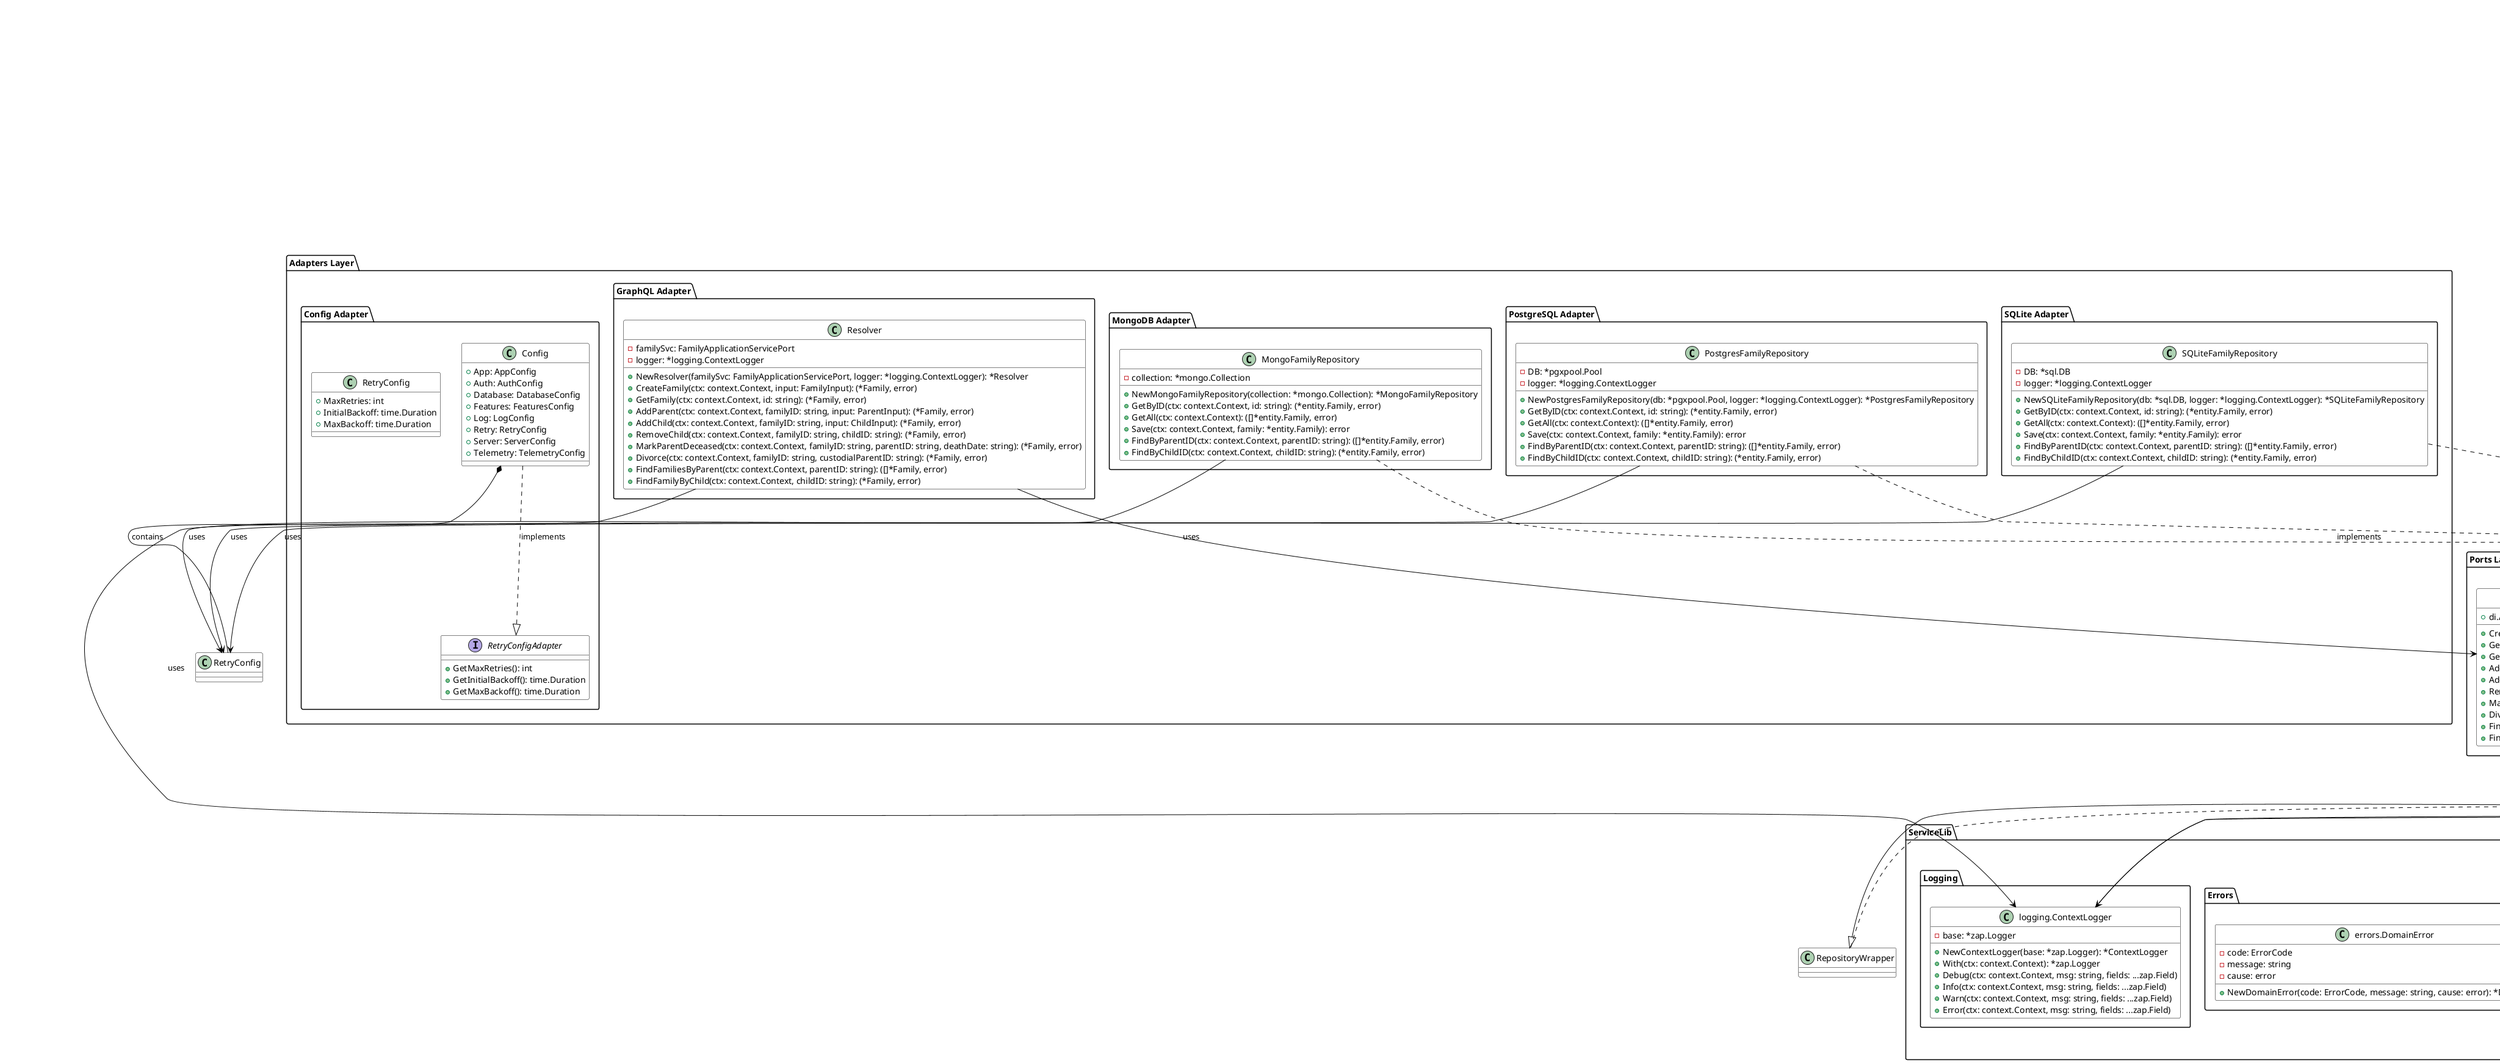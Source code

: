 @startuml SDD Class Diagram

skinparam class {
  BackgroundColor white
  ArrowColor black
  BorderColor black
}

package "ServiceLib" {
  package "ValueObjects" {
    class "identification.ID" as ID {
      -value: string
      +NewID(id: string): (ID, error)
      +GenerateID(): ID
      +String(): string
      +Equals(other: ID): bool
      +IsEmpty(): bool
    }

    class "identification.Name" as Name {
      -value: string
      +NewName(name: string): (Name, error)
      +String(): string
      +Equals(other: Name): bool
      +IsEmpty(): bool
    }

    class "identification.DateOfBirth" as DateOfBirth {
      -date: time.Time
      +NewDateOfBirth(year, month, day: int): (DateOfBirth, error)
      +String(): string
      +Equals(other: DateOfBirth): bool
      +IsEmpty(): bool
      +Date(): time.Time
    }

    class "identification.DateOfDeath" as DateOfDeath {
      -date: time.Time
      +NewDateOfDeath(year, month, day: int): (DateOfDeath, error)
      +String(): string
      +Equals(other: DateOfDeath): bool
      +IsEmpty(): bool
      +Date(): time.Time
    }
  }

  package "Retry" {
    class "retry.Config" as RetryConfig {
      -maxRetries: int
      -initialBackoff: time.Duration
      -maxBackoff: time.Duration
      +DefaultConfig(): Config
      +WithMaxRetries(maxRetries: int): Config
      +WithInitialBackoff(initialBackoff: time.Duration): Config
      +WithMaxBackoff(maxBackoff: time.Duration): Config
      +MaxRetries(): int
      +InitialBackoff(): time.Duration
      +MaxBackoff(): time.Duration
    }

    class "retry.Do" as RetryDo {
      +Do(ctx: context.Context, operation: Operation, config: Config, isRetryable: IsRetryableFunc): error
    }
  }

  package "Repository" {
    interface "repository.Repository<T>" as ServiceLibRepository {
      +GetByID(ctx: context.Context, id: string): (T, error)
      +GetAll(ctx: context.Context): ([]T, error)
      +Save(ctx: context.Context, entity: T): error
    }
  }

  package "RepositoryWrapper" {
    interface "repositorywrapper.Repository<T>" as RepositoryWrapper {
      +GetByID(ctx: context.Context, id: string): (T, error)
      +GetAll(ctx: context.Context): ([]T, error)
      +Save(ctx: context.Context, entity: T): error
    }
  }

  package "DI" {
    interface "di.ApplicationService" as ServiceLibApplicationService {
      +GetID(): string
    }
  }

  package "Validation" {
    class "validation.ValidationResult" as ValidationResult {
      -errors: *errors.ValidationErrors
      +NewValidationResult(): *ValidationResult
      +AddError(msg, field: string)
      +IsValid(): bool
      +Error(): error
    }
  }

  package "Errors" {
    class "errors.ValidationError" as ValidationError {
      -message: string
      -field: string
      -cause: error
      +NewValidationError(message, field: string, cause: error): *ValidationError
    }

    class "errors.DomainError" as DomainError {
      -code: ErrorCode
      -message: string
      -cause: error
      +NewDomainError(code: ErrorCode, message: string, cause: error): *DomainError
    }
  }

  package "Logging" {
    class "logging.ContextLogger" as ContextLogger {
      -base: *zap.Logger
      +NewContextLogger(base: *zap.Logger): *ContextLogger
      +With(ctx: context.Context): *zap.Logger
      +Debug(ctx: context.Context, msg: string, fields: ...zap.Field)
      +Info(ctx: context.Context, msg: string, fields: ...zap.Field)
      +Warn(ctx: context.Context, msg: string, fields: ...zap.Field)
      +Error(ctx: context.Context, msg: string, fields: ...zap.Field)
    }
  }
}

package "Domain Layer" {
  package "Family Aggregate" {
    class Family {
      -id: string
      -status: Status
      -parents: []*Parent
      -children: []*Child
      +NewFamily(id: string, status: Status, parents: []*Parent, children: []*Child): (*Family, error)
      +Validate(): error
      +ID(): string
      +Status(): Status
      +Parents(): []*Parent
      +Children(): []*Child
      +AddParent(parent: *Parent): error
      +AddChild(child: *Child): error
      +RemoveChild(childID: string): error
      +MarkParentDeceased(parentID: string, deathDate: time.Time): error
      +Divorce(custodialParentID: string): (*Family, error)
      +ToDTO(): FamilyDTO
    }

    class Parent {
      -id: identification.ID
      -firstName: identification.Name
      -lastName: identification.Name
      -birthDate: identification.DateOfBirth
      -deathDate: *identification.DateOfDeath
      +NewParent(id, firstName, lastName: string, birthDate: time.Time, deathDate: *time.Time): (*Parent, error)
      +Validate(): error
      +ID(): string
      +FirstName(): string
      +LastName(): string
      +BirthDate(): time.Time
      +DeathDate(): *time.Time
      +MarkDeceased(deathDate: time.Time): error
      +Equals(other: *Parent): bool
      +ToDTO(): ParentDTO
    }

    class Child {
      -id: identification.ID
      -firstName: identification.Name
      -lastName: identification.Name
      -birthDate: identification.DateOfBirth
      -deathDate: *identification.DateOfDeath
      +NewChild(id, firstName, lastName: string, birthDate: time.Time, deathDate: *time.Time): (*Child, error)
      +Validate(): error
      +ID(): string
      +FirstName(): string
      +LastName(): string
      +BirthDate(): time.Time
      +DeathDate(): *time.Time
      +MarkDeceased(deathDate: time.Time): error
      +Equals(other: *Child): bool
      +ToDTO(): ChildDTO
    }

    enum Status {
      SINGLE
      MARRIED
      DIVORCED
      WIDOWED
      ABANDONED
    }
  }

  package "Domain Services" {
    class FamilyDomainService {
      -repo: FamilyRepository
      -logger: *logging.ContextLogger
      +NewFamilyDomainService(repo: FamilyRepository, logger: *logging.ContextLogger): *FamilyDomainService
      +CreateFamily(ctx: context.Context, dto: entity.FamilyDTO): (*entity.FamilyDTO, error)
      +GetFamily(ctx: context.Context, id: string): (*entity.FamilyDTO, error)
      +AddParent(ctx: context.Context, familyID: string, parentDTO: entity.ParentDTO): (*entity.FamilyDTO, error)
      +AddChild(ctx: context.Context, familyID: string, childDTO: entity.ChildDTO): (*entity.FamilyDTO, error)
      +RemoveChild(ctx: context.Context, familyID: string, childID: string): (*entity.FamilyDTO, error)
      +MarkParentDeceased(ctx: context.Context, familyID: string, parentID: string, deathDate: time.Time): (*entity.FamilyDTO, error)
      +Divorce(ctx: context.Context, familyID: string, custodialParentID: string): (*entity.FamilyDTO, error)
    }
  }
}

package "Application Layer" {
  class FamilyApplicationService {
    -familyService: *domainservices.FamilyDomainService
    -familyRepo: domainports.FamilyRepository
    -logger: *logging.ContextLogger
    +NewFamilyApplicationService(familyService: *domainservices.FamilyDomainService, familyRepo: domainports.FamilyRepository, logger: *logging.ContextLogger): *FamilyApplicationService
    +Create(ctx: context.Context, dto: *entity.FamilyDTO): (*entity.FamilyDTO, error)
    +GetByID(ctx: context.Context, id: string): (*entity.FamilyDTO, error)
    +GetAll(ctx: context.Context): ([]*entity.FamilyDTO, error)
    +AddParent(ctx: context.Context, familyID: string, parentDTO: entity.ParentDTO): (*entity.FamilyDTO, error)
    +AddChild(ctx: context.Context, familyID: string, childDTO: entity.ChildDTO): (*entity.FamilyDTO, error)
    +RemoveChild(ctx: context.Context, familyID: string, childID: string): (*entity.FamilyDTO, error)
    +MarkParentDeceased(ctx: context.Context, familyID: string, parentID: string, deathDate: time.Time): (*entity.FamilyDTO, error)
    +Divorce(ctx: context.Context, familyID: string, custodialParentID: string): (*entity.FamilyDTO, error)
    +FindFamiliesByParent(ctx: context.Context, parentID: string): ([]*entity.FamilyDTO, error)
    +FindFamilyByChild(ctx: context.Context, childID: string): (*entity.FamilyDTO, error)
    +GetID(): string
  }

  class FamilyDTO {
    +ID: string
    +Status: string
    +Parents: []ParentDTO
    +Children: []ChildDTO
    +ParentCount: int
    +ChildrenCount: int
  }

  class ParentDTO {
    +ID: string
    +FirstName: string
    +LastName: string
    +BirthDate: time.Time
    +DeathDate: *time.Time
  }

  class ChildDTO {
    +ID: string
    +FirstName: string
    +LastName: string
    +BirthDate: time.Time
    +DeathDate: *time.Time
  }
}

package "Ports Layer" {
  interface FamilyRepository {
    +repositorywrapper.Repository<*entity.Family>
    +FindByParentID(ctx: context.Context, parentID: string): ([]*entity.Family, error)
    +FindByChildID(ctx: context.Context, childID: string): (*entity.Family, error)
  }

  interface FamilyApplicationServicePort {
    +di.ApplicationService
    +Create(ctx: context.Context, dto: *entity.FamilyDTO): (*entity.FamilyDTO, error)
    +GetByID(ctx: context.Context, id: string): (*entity.FamilyDTO, error)
    +GetAll(ctx: context.Context): ([]*entity.FamilyDTO, error)
    +AddParent(ctx: context.Context, familyID: string, parentDTO: entity.ParentDTO): (*entity.FamilyDTO, error)
    +AddChild(ctx: context.Context, familyID: string, childDTO: entity.ChildDTO): (*entity.FamilyDTO, error)
    +RemoveChild(ctx: context.Context, familyID: string, childID: string): (*entity.FamilyDTO, error)
    +MarkParentDeceased(ctx: context.Context, familyID: string, parentID: string, deathDate: time.Time): (*entity.FamilyDTO, error)
    +Divorce(ctx: context.Context, familyID: string, custodialParentID: string): (*entity.FamilyDTO, error)
    +FindFamiliesByParent(ctx: context.Context, parentID: string): ([]*entity.FamilyDTO, error)
    +FindFamilyByChild(ctx: context.Context, childID: string): (*entity.FamilyDTO, error)
  }
}

package "Adapters Layer" {
  package "Config Adapter" {
    class Config {
      +App: AppConfig
      +Auth: AuthConfig
      +Database: DatabaseConfig
      +Features: FeaturesConfig
      +Log: LogConfig
      +Retry: RetryConfig
      +Server: ServerConfig
      +Telemetry: TelemetryConfig
    }

    class RetryConfig {
      +MaxRetries: int
      +InitialBackoff: time.Duration
      +MaxBackoff: time.Duration
    }

    interface RetryConfigAdapter {
      +GetMaxRetries(): int
      +GetInitialBackoff(): time.Duration
      +GetMaxBackoff(): time.Duration
    }
  }

  package "GraphQL Adapter" {
    class Resolver {
      -familySvc: FamilyApplicationServicePort
      -logger: *logging.ContextLogger
      +NewResolver(familySvc: FamilyApplicationServicePort, logger: *logging.ContextLogger): *Resolver
      +CreateFamily(ctx: context.Context, input: FamilyInput): (*Family, error)
      +GetFamily(ctx: context.Context, id: string): (*Family, error)
      +AddParent(ctx: context.Context, familyID: string, input: ParentInput): (*Family, error)
      +AddChild(ctx: context.Context, familyID: string, input: ChildInput): (*Family, error)
      +RemoveChild(ctx: context.Context, familyID: string, childID: string): (*Family, error)
      +MarkParentDeceased(ctx: context.Context, familyID: string, parentID: string, deathDate: string): (*Family, error)
      +Divorce(ctx: context.Context, familyID: string, custodialParentID: string): (*Family, error)
      +FindFamiliesByParent(ctx: context.Context, parentID: string): ([]*Family, error)
      +FindFamilyByChild(ctx: context.Context, childID: string): (*Family, error)
    }
  }

  package "MongoDB Adapter" {
    class MongoFamilyRepository {
      -collection: *mongo.Collection
      +NewMongoFamilyRepository(collection: *mongo.Collection): *MongoFamilyRepository
      +GetByID(ctx: context.Context, id: string): (*entity.Family, error)
      +GetAll(ctx: context.Context): ([]*entity.Family, error)
      +Save(ctx: context.Context, family: *entity.Family): error
      +FindByParentID(ctx: context.Context, parentID: string): ([]*entity.Family, error)
      +FindByChildID(ctx: context.Context, childID: string): (*entity.Family, error)
    }
  }

  package "PostgreSQL Adapter" {
    class PostgresFamilyRepository {
      -DB: *pgxpool.Pool
      -logger: *logging.ContextLogger
      +NewPostgresFamilyRepository(db: *pgxpool.Pool, logger: *logging.ContextLogger): *PostgresFamilyRepository
      +GetByID(ctx: context.Context, id: string): (*entity.Family, error)
      +GetAll(ctx: context.Context): ([]*entity.Family, error)
      +Save(ctx: context.Context, family: *entity.Family): error
      +FindByParentID(ctx: context.Context, parentID: string): ([]*entity.Family, error)
      +FindByChildID(ctx: context.Context, childID: string): (*entity.Family, error)
    }
  }

  package "SQLite Adapter" {
    class SQLiteFamilyRepository {
      -DB: *sql.DB
      -logger: *logging.ContextLogger
      +NewSQLiteFamilyRepository(db: *sql.DB, logger: *logging.ContextLogger): *SQLiteFamilyRepository
      +GetByID(ctx: context.Context, id: string): (*entity.Family, error)
      +GetAll(ctx: context.Context): ([]*entity.Family, error)
      +Save(ctx: context.Context, family: *entity.Family): error
      +FindByParentID(ctx: context.Context, parentID: string): ([]*entity.Family, error)
      +FindByChildID(ctx: context.Context, childID: string): (*entity.Family, error)
    }
  }
}

' Relationships
Family "1" *-- "1..2" Parent
Family "1" *-- "0..*" Child
Family -- Status

Parent -- ID
Parent -- Name
Parent -- DateOfBirth
Parent -- DateOfDeath

Child -- ID
Child -- Name
Child -- DateOfBirth
Child -- DateOfDeath

FamilyDomainService --> FamilyRepository : uses
FamilyDomainService --> ContextLogger : uses

FamilyApplicationService --> FamilyDomainService : uses
FamilyApplicationService --> FamilyRepository : uses
FamilyApplicationService --> ContextLogger : uses
FamilyApplicationService ..|> FamilyApplicationServicePort : implements
FamilyApplicationService ..|> ServiceLibApplicationService : implements

Resolver --> FamilyApplicationServicePort : uses
Resolver --> ContextLogger : uses

MongoFamilyRepository ..|> FamilyRepository : implements
PostgresFamilyRepository ..|> FamilyRepository : implements
SQLiteFamilyRepository ..|> FamilyRepository : implements

MongoFamilyRepository --> RetryConfig : uses
PostgresFamilyRepository --> RetryConfig : uses
SQLiteFamilyRepository --> RetryConfig : uses

Config ..|> RetryConfigAdapter : implements
Config *-- RetryConfig : contains

FamilyRepository --|> RepositoryWrapper : extends
RepositoryWrapper ..> ServiceLibRepository : wraps

FamilyDomainService ..> Family : creates/manipulates
FamilyDomainService ..> FamilyDTO : converts
FamilyDomainService ..> ParentDTO : converts
FamilyDomainService ..> ChildDTO : converts
@enduml
